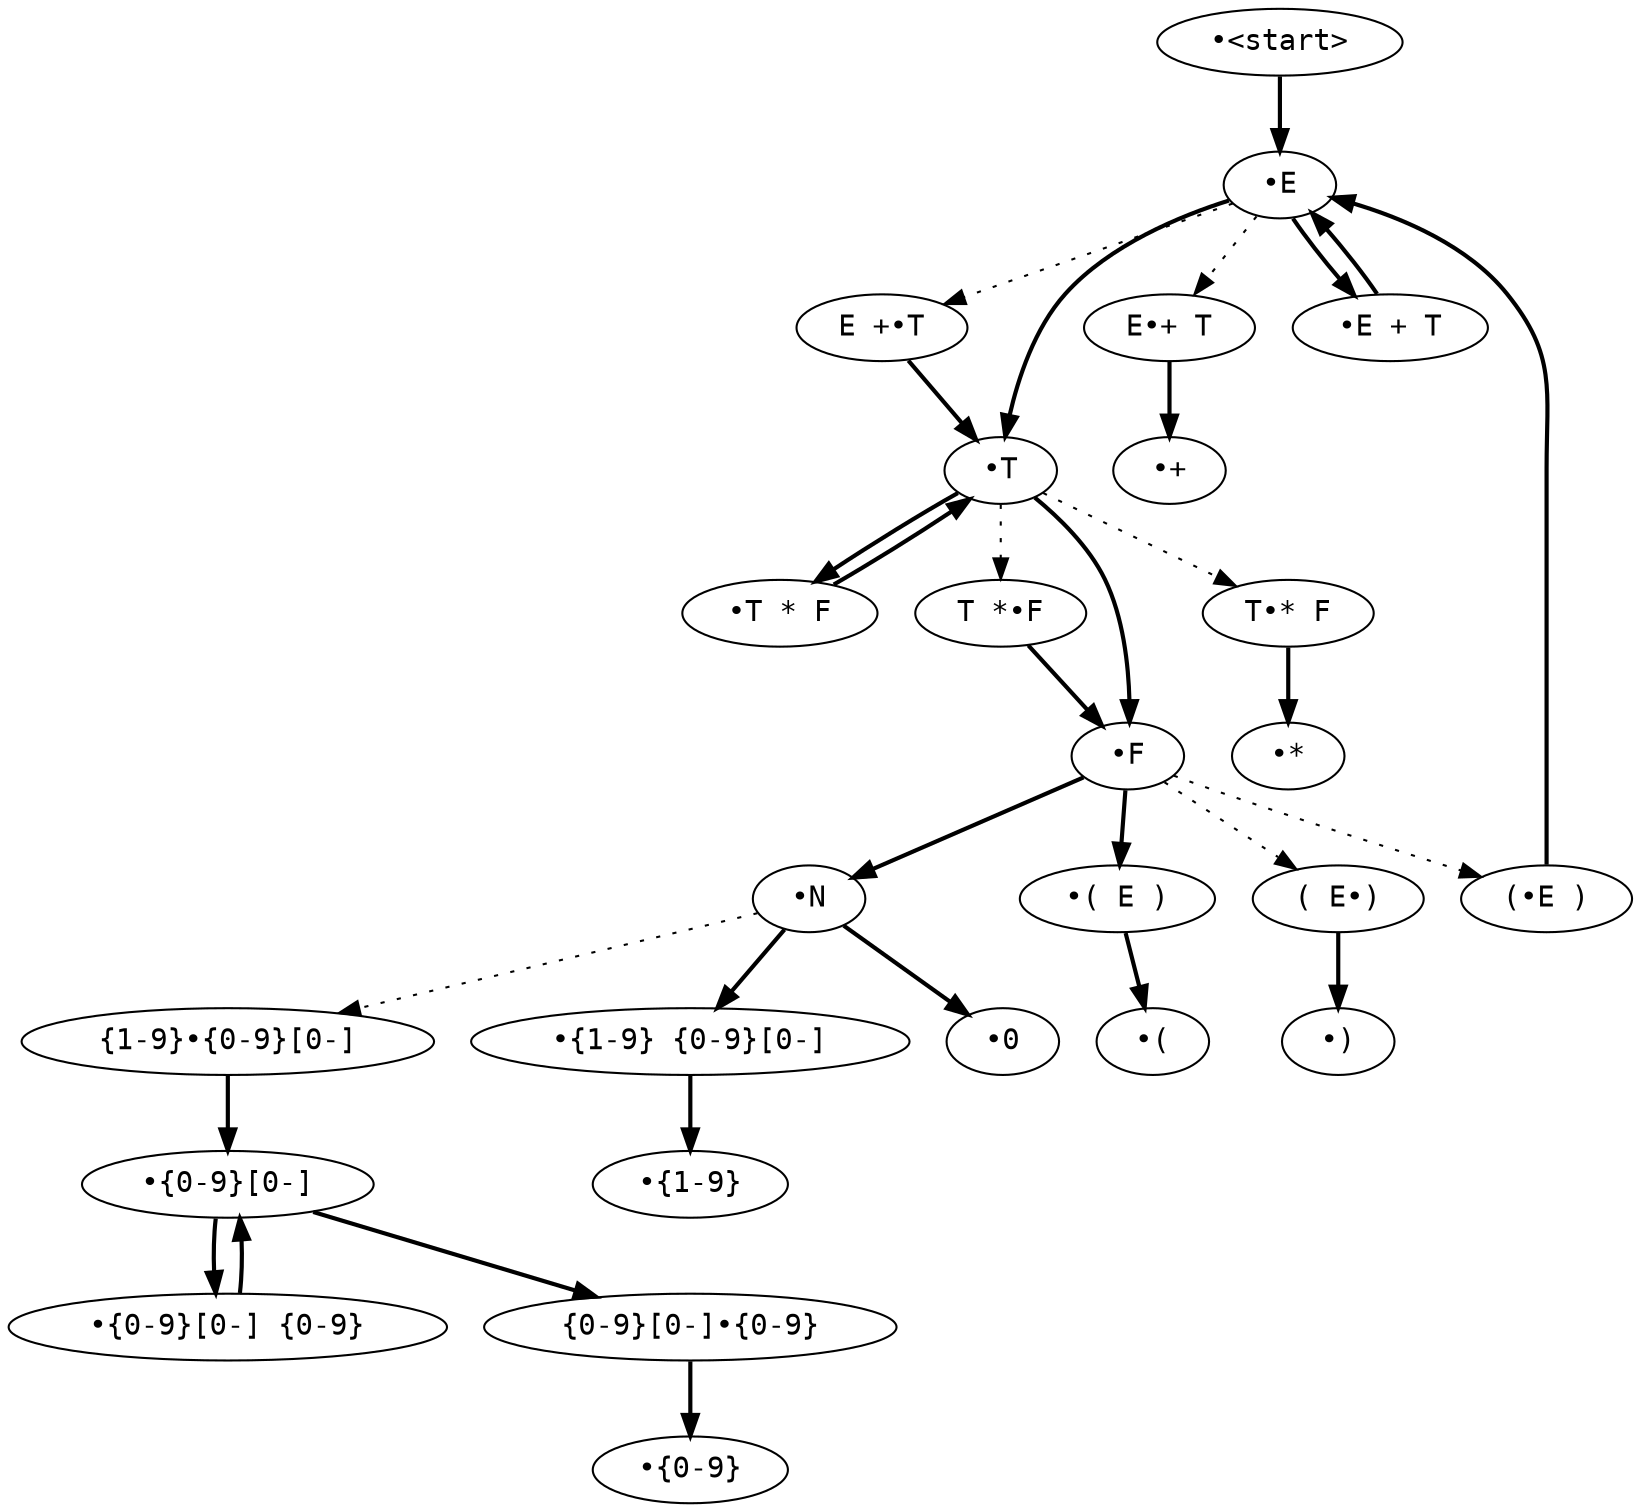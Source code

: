 digraph G {
    node[fontname="monospace", height=.1];
    n1_0[label="&bull;<start>"];
    n1_0 -> n2_0[style="bold"];
    n2_0[label="&bull;E"];
    n2_0 -> n18_2[style="dotted"];
    n18_2[label="E +&bull;T"];
    n18_2 -> n3_0[style="bold"];
    n3_0[label="&bull;T"];
    n3_0 -> n16_0[style="bold"];
    n16_0[label="&bull;T * F"];
    n16_0 -> n3_0[style="bold"];
    n3_0 -> n16_2[style="dotted"];
    n16_2[label="T *&bull;F"];
    n16_2 -> n4_0[style="bold"];
    n4_0[label="&bull;F"];
    n4_0 -> n5_0[style="bold"];
    n5_0[label="&bull;N"];
    n5_0 -> n7_1[style="dotted"];
    n7_1[label="{1-9}&bull;{0-9}[0-]"];
    n7_1 -> n9_0[style="bold"];
    n9_0[label="&bull;{0-9}[0-]"];
    n9_0 -> n11_0[style="bold"];
    n11_0[label="&bull;{0-9}[0-] {0-9}"];
    n11_0 -> n9_0[style="bold"];
    n9_0 -> n11_1[style="bold"];
    n11_1[label="{0-9}[0-]&bull;{0-9}"];
    n11_1 -> n12_0[style="bold"];
    n12_0[label="&bull;{0-9}"];
    n5_0 -> n7_0[style="bold"];
    n7_0[label="&bull;{1-9} {0-9}[0-]"];
    n7_0 -> n8_0[style="bold"];
    n8_0[label="&bull;{1-9}"];
    n5_0 -> n6_0[style="bold"];
    n6_0[label="&bull;0"];
    n4_0 -> n13_0[style="bold"];
    n13_0[label="&bull;( E )"];
    n13_0 -> n14_0[style="bold"];
    n14_0[label="&bull;("];
    n4_0 -> n13_2[style="dotted"];
    n13_2[label="( E&bull;)"];
    n13_2 -> n15_0[style="bold"];
    n15_0[label="&bull;)"];
    n4_0 -> n13_1[style="dotted"];
    n13_1[label="(&bull;E )"];
    n13_1 -> n2_0[style="bold"];
    n3_0 -> n4_0[style="bold"];
    n3_0 -> n16_1[style="dotted"];
    n16_1[label="T&bull;* F"];
    n16_1 -> n17_0[style="bold"];
    n17_0[label="&bull;*"];
    n2_0 -> n18_1[style="dotted"];
    n18_1[label="E&bull;+ T"];
    n18_1 -> n19_0[style="bold"];
    n19_0[label="&bull;+"];
    n2_0 -> n18_0[style="bold"];
    n18_0[label="&bull;E + T"];
    n18_0 -> n2_0[style="bold"];
    n2_0 -> n3_0[style="bold"];
}
